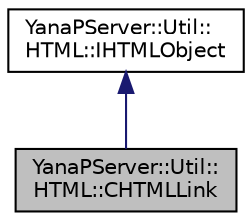 digraph "YanaPServer::Util::HTML::CHTMLLink"
{
  edge [fontname="Helvetica",fontsize="10",labelfontname="Helvetica",labelfontsize="10"];
  node [fontname="Helvetica",fontsize="10",shape=record];
  Node2 [label="YanaPServer::Util::\lHTML::CHTMLLink",height=0.2,width=0.4,color="black", fillcolor="grey75", style="filled", fontcolor="black"];
  Node3 -> Node2 [dir="back",color="midnightblue",fontsize="10",style="solid",fontname="Helvetica"];
  Node3 [label="YanaPServer::Util::\lHTML::IHTMLObject",height=0.2,width=0.4,color="black", fillcolor="white", style="filled",URL="$class_yana_p_server_1_1_util_1_1_h_t_m_l_1_1_i_h_t_m_l_object.html",tooltip="HTMLの要素インタフェース "];
}
